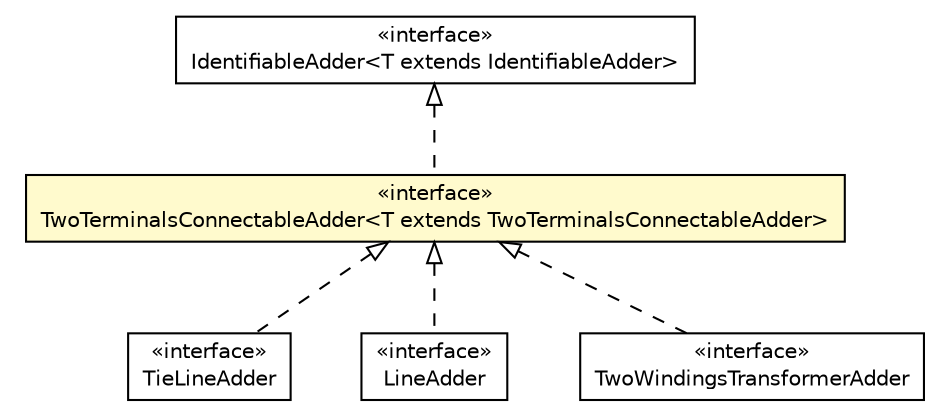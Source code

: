 #!/usr/local/bin/dot
#
# Class diagram 
# Generated by UMLGraph version R5_6 (http://www.umlgraph.org/)
#

digraph G {
	edge [fontname="Helvetica",fontsize=10,labelfontname="Helvetica",labelfontsize=10];
	node [fontname="Helvetica",fontsize=10,shape=plaintext];
	nodesep=0.25;
	ranksep=0.5;
	// eu.itesla_project.iidm.network.TieLineAdder
	c10417 [label=<<table title="eu.itesla_project.iidm.network.TieLineAdder" border="0" cellborder="1" cellspacing="0" cellpadding="2" port="p" href="./TieLineAdder.html">
		<tr><td><table border="0" cellspacing="0" cellpadding="1">
<tr><td align="center" balign="center"> &#171;interface&#187; </td></tr>
<tr><td align="center" balign="center"> TieLineAdder </td></tr>
		</table></td></tr>
		</table>>, URL="./TieLineAdder.html", fontname="Helvetica", fontcolor="black", fontsize=10.0];
	// eu.itesla_project.iidm.network.TwoTerminalsConnectableAdder<T extends eu.itesla_project.iidm.network.TwoTerminalsConnectableAdder>
	c10425 [label=<<table title="eu.itesla_project.iidm.network.TwoTerminalsConnectableAdder" border="0" cellborder="1" cellspacing="0" cellpadding="2" port="p" bgcolor="lemonChiffon" href="./TwoTerminalsConnectableAdder.html">
		<tr><td><table border="0" cellspacing="0" cellpadding="1">
<tr><td align="center" balign="center"> &#171;interface&#187; </td></tr>
<tr><td align="center" balign="center"> TwoTerminalsConnectableAdder&lt;T extends TwoTerminalsConnectableAdder&gt; </td></tr>
		</table></td></tr>
		</table>>, URL="./TwoTerminalsConnectableAdder.html", fontname="Helvetica", fontcolor="black", fontsize=10.0];
	// eu.itesla_project.iidm.network.LineAdder
	c10433 [label=<<table title="eu.itesla_project.iidm.network.LineAdder" border="0" cellborder="1" cellspacing="0" cellpadding="2" port="p" href="./LineAdder.html">
		<tr><td><table border="0" cellspacing="0" cellpadding="1">
<tr><td align="center" balign="center"> &#171;interface&#187; </td></tr>
<tr><td align="center" balign="center"> LineAdder </td></tr>
		</table></td></tr>
		</table>>, URL="./LineAdder.html", fontname="Helvetica", fontcolor="black", fontsize=10.0];
	// eu.itesla_project.iidm.network.TwoWindingsTransformerAdder
	c10457 [label=<<table title="eu.itesla_project.iidm.network.TwoWindingsTransformerAdder" border="0" cellborder="1" cellspacing="0" cellpadding="2" port="p" href="./TwoWindingsTransformerAdder.html">
		<tr><td><table border="0" cellspacing="0" cellpadding="1">
<tr><td align="center" balign="center"> &#171;interface&#187; </td></tr>
<tr><td align="center" balign="center"> TwoWindingsTransformerAdder </td></tr>
		</table></td></tr>
		</table>>, URL="./TwoWindingsTransformerAdder.html", fontname="Helvetica", fontcolor="black", fontsize=10.0];
	// eu.itesla_project.iidm.network.IdentifiableAdder<T extends eu.itesla_project.iidm.network.IdentifiableAdder>
	c10462 [label=<<table title="eu.itesla_project.iidm.network.IdentifiableAdder" border="0" cellborder="1" cellspacing="0" cellpadding="2" port="p" href="./IdentifiableAdder.html">
		<tr><td><table border="0" cellspacing="0" cellpadding="1">
<tr><td align="center" balign="center"> &#171;interface&#187; </td></tr>
<tr><td align="center" balign="center"> IdentifiableAdder&lt;T extends IdentifiableAdder&gt; </td></tr>
		</table></td></tr>
		</table>>, URL="./IdentifiableAdder.html", fontname="Helvetica", fontcolor="black", fontsize=10.0];
	//eu.itesla_project.iidm.network.TieLineAdder implements eu.itesla_project.iidm.network.TwoTerminalsConnectableAdder<T extends eu.itesla_project.iidm.network.TwoTerminalsConnectableAdder>
	c10425:p -> c10417:p [dir=back,arrowtail=empty,style=dashed];
	//eu.itesla_project.iidm.network.TwoTerminalsConnectableAdder<T extends eu.itesla_project.iidm.network.TwoTerminalsConnectableAdder> implements eu.itesla_project.iidm.network.IdentifiableAdder<T extends eu.itesla_project.iidm.network.IdentifiableAdder>
	c10462:p -> c10425:p [dir=back,arrowtail=empty,style=dashed];
	//eu.itesla_project.iidm.network.LineAdder implements eu.itesla_project.iidm.network.TwoTerminalsConnectableAdder<T extends eu.itesla_project.iidm.network.TwoTerminalsConnectableAdder>
	c10425:p -> c10433:p [dir=back,arrowtail=empty,style=dashed];
	//eu.itesla_project.iidm.network.TwoWindingsTransformerAdder implements eu.itesla_project.iidm.network.TwoTerminalsConnectableAdder<T extends eu.itesla_project.iidm.network.TwoTerminalsConnectableAdder>
	c10425:p -> c10457:p [dir=back,arrowtail=empty,style=dashed];
}

